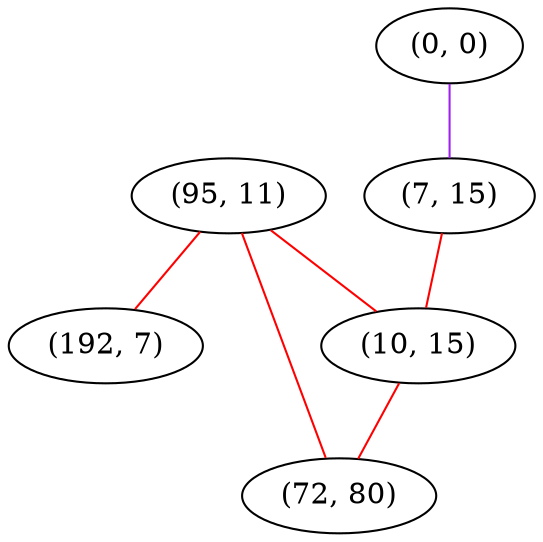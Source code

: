 graph "" {
"(95, 11)";
"(0, 0)";
"(7, 15)";
"(192, 7)";
"(10, 15)";
"(72, 80)";
"(95, 11)" -- "(10, 15)"  [color=red, key=0, weight=1];
"(95, 11)" -- "(72, 80)"  [color=red, key=0, weight=1];
"(95, 11)" -- "(192, 7)"  [color=red, key=0, weight=1];
"(0, 0)" -- "(7, 15)"  [color=purple, key=0, weight=4];
"(7, 15)" -- "(10, 15)"  [color=red, key=0, weight=1];
"(10, 15)" -- "(72, 80)"  [color=red, key=0, weight=1];
}
